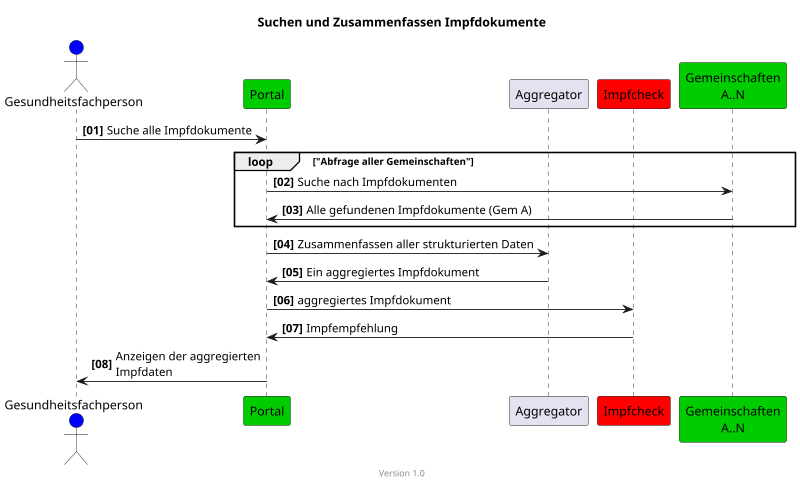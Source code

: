 @startuml
title Suchen und Zusammenfassen Impfdokumente
footer Version 1.0
skinparam responseMessageBelowArrow true
scale max 800 width

actor Gesundheitsfachperson AS Arzt #blue
participant "Portal" #00CC00
participant "Aggregator"
participant "Impfcheck" #red

participant "Gemeinschaften\nA..N" #00CC00

autonumber "<b>[00]"
Arzt -> "Portal": Suche alle Impfdokumente
loop "Abfrage aller Gemeinschaften"
"Portal" -> "Gemeinschaften\nA..N": Suche nach Impfdokumenten
"Gemeinschaften\nA..N" -> "Portal": Alle gefundenen Impfdokumente (Gem A)
end
"Portal" -> "Aggregator": Zusammenfassen aller strukturierten Daten
"Aggregator" ->  "Portal": Ein aggregiertes Impfdokument
' "Portal" -> "Portal": Pseudonymisieren
"Portal" ->  "Impfcheck": aggregiertes Impfdokument
"Impfcheck" -> "Portal": Impfempfehlung
"Portal" -> Arzt: Anzeigen der aggregierten\nImpfdaten

@enduml
